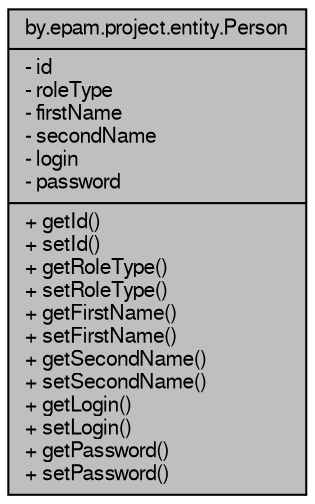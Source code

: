 digraph "by.epam.project.entity.Person"
{
  bgcolor="transparent";
  edge [fontname="FreeSans",fontsize="10",labelfontname="FreeSans",labelfontsize="10"];
  node [fontname="FreeSans",fontsize="10",shape=record];
  Node1 [label="{by.epam.project.entity.Person\n|- id\l- roleType\l- firstName\l- secondName\l- login\l- password\l|+ getId()\l+ setId()\l+ getRoleType()\l+ setRoleType()\l+ getFirstName()\l+ setFirstName()\l+ getSecondName()\l+ setSecondName()\l+ getLogin()\l+ setLogin()\l+ getPassword()\l+ setPassword()\l}",height=0.2,width=0.4,color="black", fillcolor="grey75", style="filled", fontcolor="black"];
}
